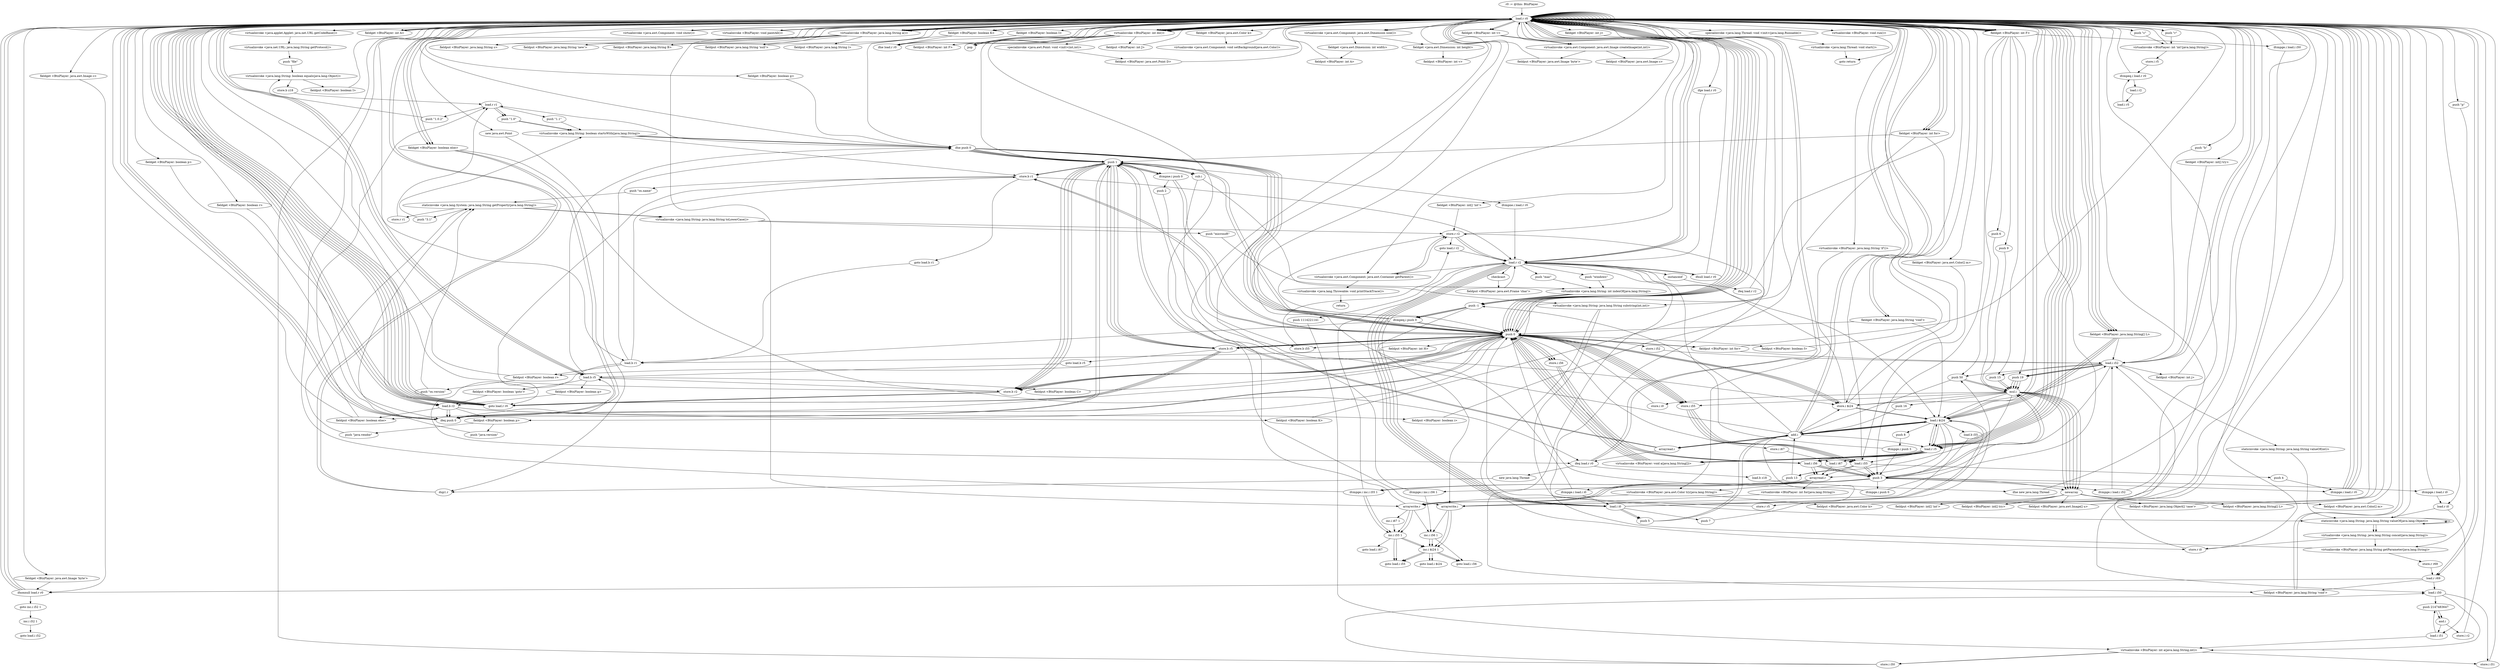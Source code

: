 digraph "" {
    "r0 := @this: BtnPlayer"
    "load.r r0"
    "r0 := @this: BtnPlayer"->"load.r r0";
    "load.r r0"->"load.r r0";
    "virtualinvoke <java.applet.Applet: java.net.URL getCodeBase()>"
    "load.r r0"->"virtualinvoke <java.applet.Applet: java.net.URL getCodeBase()>";
    "virtualinvoke <java.net.URL: java.lang.String getProtocol()>"
    "virtualinvoke <java.applet.Applet: java.net.URL getCodeBase()>"->"virtualinvoke <java.net.URL: java.lang.String getProtocol()>";
    "push \"file\""
    "virtualinvoke <java.net.URL: java.lang.String getProtocol()>"->"push \"file\"";
    "virtualinvoke <java.lang.String: boolean equals(java.lang.Object)>"
    "push \"file\""->"virtualinvoke <java.lang.String: boolean equals(java.lang.Object)>";
    "fieldput <BtnPlayer: boolean I>"
    "virtualinvoke <java.lang.String: boolean equals(java.lang.Object)>"->"fieldput <BtnPlayer: boolean I>";
    "fieldput <BtnPlayer: boolean I>"->"load.r r0";
    "push 0"
    "load.r r0"->"push 0";
    "fieldput <BtnPlayer: boolean else>"
    "push 0"->"fieldput <BtnPlayer: boolean else>";
    "fieldput <BtnPlayer: boolean else>"->"load.r r0";
    "load.r r0"->"push 0";
    "fieldput <BtnPlayer: boolean r>"
    "push 0"->"fieldput <BtnPlayer: boolean r>";
    "fieldput <BtnPlayer: boolean r>"->"load.r r0";
    "load.r r0"->"push 0";
    "fieldput <BtnPlayer: boolean p>"
    "push 0"->"fieldput <BtnPlayer: boolean p>";
    "push \"java.version\""
    "fieldput <BtnPlayer: boolean p>"->"push \"java.version\"";
    "staticinvoke <java.lang.System: java.lang.String getProperty(java.lang.String)>"
    "push \"java.version\""->"staticinvoke <java.lang.System: java.lang.String getProperty(java.lang.String)>";
    "store.r r1"
    "staticinvoke <java.lang.System: java.lang.String getProperty(java.lang.String)>"->"store.r r1";
    "load.r r1"
    "store.r r1"->"load.r r1";
    "push \"1.0.2\""
    "load.r r1"->"push \"1.0.2\"";
    "push \"1.0.2\""->"virtualinvoke <java.lang.String: boolean equals(java.lang.Object)>";
    "store.b z18"
    "virtualinvoke <java.lang.String: boolean equals(java.lang.Object)>"->"store.b z18";
    "store.b z18"->"load.r r1";
    "push \"1.0\""
    "load.r r1"->"push \"1.0\"";
    "virtualinvoke <java.lang.String: boolean startsWith(java.lang.String)>"
    "push \"1.0\""->"virtualinvoke <java.lang.String: boolean startsWith(java.lang.String)>";
    "ifne push 0"
    "virtualinvoke <java.lang.String: boolean startsWith(java.lang.String)>"->"ifne push 0";
    "push 1"
    "ifne push 0"->"push 1";
    "store.b r2"
    "push 1"->"store.b r2";
    "goto load.r r0"
    "store.b r2"->"goto load.r r0";
    "goto load.r r0"->"load.r r0";
    "load.b r2"
    "load.r r0"->"load.b r2";
    "load.b r2"->"fieldput <BtnPlayer: boolean else>";
    "fieldput <BtnPlayer: boolean else>"->"load.r r1";
    "push \"1.1\""
    "load.r r1"->"push \"1.1\"";
    "push \"1.1\""->"virtualinvoke <java.lang.String: boolean startsWith(java.lang.String)>";
    "virtualinvoke <java.lang.String: boolean startsWith(java.lang.String)>"->"ifne push 0";
    "ifne push 0"->"load.r r1";
    "load.r r1"->"push \"1.0\"";
    "push \"1.0\""->"virtualinvoke <java.lang.String: boolean startsWith(java.lang.String)>";
    "virtualinvoke <java.lang.String: boolean startsWith(java.lang.String)>"->"ifne push 0";
    "ifne push 0"->"push 1";
    "store.b r1"
    "push 1"->"store.b r1";
    "store.b r1"->"goto load.r r0";
    "goto load.r r0"->"load.r r0";
    "load.b r1"
    "load.r r0"->"load.b r1";
    "load.b r1"->"fieldput <BtnPlayer: boolean r>";
    "push \"os.version\""
    "fieldput <BtnPlayer: boolean r>"->"push \"os.version\"";
    "push \"os.version\""->"staticinvoke <java.lang.System: java.lang.String getProperty(java.lang.String)>";
    "push \"3.1\""
    "staticinvoke <java.lang.System: java.lang.String getProperty(java.lang.String)>"->"push \"3.1\"";
    "push \"3.1\""->"virtualinvoke <java.lang.String: boolean startsWith(java.lang.String)>";
    "virtualinvoke <java.lang.String: boolean startsWith(java.lang.String)>"->"store.b r1";
    "push \"os.name\""
    "store.b r1"->"push \"os.name\"";
    "push \"os.name\""->"staticinvoke <java.lang.System: java.lang.String getProperty(java.lang.String)>";
    "virtualinvoke <java.lang.String: java.lang.String toLowerCase()>"
    "staticinvoke <java.lang.System: java.lang.String getProperty(java.lang.String)>"->"virtualinvoke <java.lang.String: java.lang.String toLowerCase()>";
    "store.r r2"
    "virtualinvoke <java.lang.String: java.lang.String toLowerCase()>"->"store.r r2";
    "load.r r2"
    "store.r r2"->"load.r r2";
    "push \"windows\""
    "load.r r2"->"push \"windows\"";
    "virtualinvoke <java.lang.String: int indexOf(java.lang.String)>"
    "push \"windows\""->"virtualinvoke <java.lang.String: int indexOf(java.lang.String)>";
    "push -1"
    "virtualinvoke <java.lang.String: int indexOf(java.lang.String)>"->"push -1";
    "ifcmpeq.i push 0"
    "push -1"->"ifcmpeq.i push 0";
    "ifcmpeq.i push 0"->"load.b r1";
    "load.b r1"->"ifne push 0";
    "ifne push 0"->"push 1";
    "push 1"->"store.b r1";
    "goto load.b r1"
    "store.b r1"->"goto load.b r1";
    "goto load.b r1"->"load.b r1";
    "load.b r1"->"store.b r1";
    "store.b r1"->"load.r r2";
    "push \"mac\""
    "load.r r2"->"push \"mac\"";
    "push \"mac\""->"virtualinvoke <java.lang.String: int indexOf(java.lang.String)>";
    "virtualinvoke <java.lang.String: int indexOf(java.lang.String)>"->"push -1";
    "push -1"->"ifcmpeq.i push 0";
    "ifcmpeq.i push 0"->"push 1";
    "push 1"->"store.b r2";
    "store.b r2"->"goto load.r r0";
    "goto load.r r0"->"load.r r0";
    "load.r r0"->"load.b r2";
    "load.b r2"->"fieldput <BtnPlayer: boolean p>";
    "push \"java.vendor\""
    "fieldput <BtnPlayer: boolean p>"->"push \"java.vendor\"";
    "push \"java.vendor\""->"staticinvoke <java.lang.System: java.lang.String getProperty(java.lang.String)>";
    "staticinvoke <java.lang.System: java.lang.String getProperty(java.lang.String)>"->"virtualinvoke <java.lang.String: java.lang.String toLowerCase()>";
    "push \"microsoft\""
    "virtualinvoke <java.lang.String: java.lang.String toLowerCase()>"->"push \"microsoft\"";
    "push \"microsoft\""->"virtualinvoke <java.lang.String: int indexOf(java.lang.String)>";
    "virtualinvoke <java.lang.String: int indexOf(java.lang.String)>"->"push -1";
    "push -1"->"ifcmpeq.i push 0";
    "ifcmpeq.i push 0"->"push 1";
    "push 1"->"store.b r2";
    "store.b r2"->"goto load.r r0";
    "goto load.r r0"->"load.r r0";
    "load.r r0"->"load.b r2";
    "fieldput <BtnPlayer: boolean K>"
    "load.b r2"->"fieldput <BtnPlayer: boolean K>";
    "fieldput <BtnPlayer: boolean K>"->"load.r r0";
    "fieldget <BtnPlayer: boolean K>"
    "load.r r0"->"fieldget <BtnPlayer: boolean K>";
    "fieldget <BtnPlayer: boolean K>"->"ifne push 0";
    "ifne push 0"->"push 1";
    "store.b r5"
    "push 1"->"store.b r5";
    "goto load.b r5"
    "store.b r5"->"goto load.b r5";
    "load.b r5"
    "goto load.b r5"->"load.b r5";
    "load.b r5"->"store.b r2";
    "store.b r2"->"load.r r0";
    "load.r r0"->"fieldget <BtnPlayer: boolean K>";
    "ifne load.r r0"
    "fieldget <BtnPlayer: boolean K>"->"ifne load.r r0";
    "ifne load.r r0"->"load.r r0";
    "fieldget <BtnPlayer: boolean p>"
    "load.r r0"->"fieldget <BtnPlayer: boolean p>";
    "ifeq push 0"
    "fieldget <BtnPlayer: boolean p>"->"ifeq push 0";
    "ifeq push 0"->"load.b r5";
    "load.b r5"->"ifne push 0";
    "ifne push 0"->"load.r r0";
    "fieldget <BtnPlayer: boolean else>"
    "load.r r0"->"fieldget <BtnPlayer: boolean else>";
    "fieldget <BtnPlayer: boolean else>"->"ifeq push 0";
    "ifeq push 0"->"push 1";
    "push 1"->"store.b r5";
    "store.b r5"->"goto load.r r0";
    "goto load.r r0"->"load.r r0";
    "load.r r0"->"load.b r5";
    "fieldput <BtnPlayer: boolean 'goto'>"
    "load.b r5"->"fieldput <BtnPlayer: boolean 'goto'>";
    "fieldput <BtnPlayer: boolean 'goto'>"->"load.b r2";
    "load.b r2"->"ifeq push 0";
    "ifeq push 0"->"load.r r0";
    "fieldget <BtnPlayer: boolean r>"
    "load.r r0"->"fieldget <BtnPlayer: boolean r>";
    "fieldget <BtnPlayer: boolean r>"->"ifeq push 0";
    "ifeq push 0"->"push 1";
    "push 1"->"store.b r5";
    "store.b r5"->"goto load.r r0";
    "goto load.r r0"->"load.r r0";
    "load.r r0"->"load.b r5";
    "fieldput <BtnPlayer: boolean g>"
    "load.b r5"->"fieldput <BtnPlayer: boolean g>";
    "fieldput <BtnPlayer: boolean g>"->"load.b r2";
    "load.b r2"->"ifeq push 0";
    "ifeq push 0"->"load.r r0";
    "load.r r0"->"fieldget <BtnPlayer: boolean else>";
    "fieldget <BtnPlayer: boolean else>"->"ifeq push 0";
    "ifeq push 0"->"load.r r0";
    "fieldget <BtnPlayer: boolean g>"
    "load.r r0"->"fieldget <BtnPlayer: boolean g>";
    "fieldget <BtnPlayer: boolean g>"->"ifne push 0";
    "ifne push 0"->"push 1";
    "push 1"->"store.b r2";
    "store.b r2"->"goto load.r r0";
    "goto load.r r0"->"load.r r0";
    "load.r r0"->"load.b r2";
    "fieldput <BtnPlayer: boolean i>"
    "load.b r2"->"fieldput <BtnPlayer: boolean i>";
    "fieldput <BtnPlayer: boolean i>"->"load.r r0";
    "load.r r0"->"load.r r0";
    "virtualinvoke <java.awt.Component: java.awt.Dimension size()>"
    "load.r r0"->"virtualinvoke <java.awt.Component: java.awt.Dimension size()>";
    "fieldget <java.awt.Dimension: int width>"
    "virtualinvoke <java.awt.Component: java.awt.Dimension size()>"->"fieldget <java.awt.Dimension: int width>";
    "fieldput <BtnPlayer: int A>"
    "fieldget <java.awt.Dimension: int width>"->"fieldput <BtnPlayer: int A>";
    "fieldput <BtnPlayer: int A>"->"load.r r0";
    "load.r r0"->"load.r r0";
    "load.r r0"->"virtualinvoke <java.awt.Component: java.awt.Dimension size()>";
    "fieldget <java.awt.Dimension: int height>"
    "virtualinvoke <java.awt.Component: java.awt.Dimension size()>"->"fieldget <java.awt.Dimension: int height>";
    "fieldput <BtnPlayer: int v>"
    "fieldget <java.awt.Dimension: int height>"->"fieldput <BtnPlayer: int v>";
    "fieldput <BtnPlayer: int v>"->"load.r r0";
    "fieldget <BtnPlayer: java.awt.Image 'byte'>"
    "load.r r0"->"fieldget <BtnPlayer: java.awt.Image 'byte'>";
    "ifnonnull load.r r0"
    "fieldget <BtnPlayer: java.awt.Image 'byte'>"->"ifnonnull load.r r0";
    "ifnonnull load.r r0"->"load.r r0";
    "load.r r0"->"load.r r0";
    "load.r r0"->"load.r r0";
    "fieldget <BtnPlayer: int A>"
    "load.r r0"->"fieldget <BtnPlayer: int A>";
    "fieldget <BtnPlayer: int A>"->"load.r r0";
    "fieldget <BtnPlayer: int v>"
    "load.r r0"->"fieldget <BtnPlayer: int v>";
    "virtualinvoke <java.awt.Component: java.awt.Image createImage(int,int)>"
    "fieldget <BtnPlayer: int v>"->"virtualinvoke <java.awt.Component: java.awt.Image createImage(int,int)>";
    "fieldput <BtnPlayer: java.awt.Image 'byte'>"
    "virtualinvoke <java.awt.Component: java.awt.Image createImage(int,int)>"->"fieldput <BtnPlayer: java.awt.Image 'byte'>";
    "fieldput <BtnPlayer: java.awt.Image 'byte'>"->"load.r r0";
    "fieldget <BtnPlayer: java.awt.Image c>"
    "load.r r0"->"fieldget <BtnPlayer: java.awt.Image c>";
    "fieldget <BtnPlayer: java.awt.Image c>"->"ifnonnull load.r r0";
    "ifnonnull load.r r0"->"load.r r0";
    "load.r r0"->"load.r r0";
    "load.r r0"->"load.r r0";
    "load.r r0"->"fieldget <BtnPlayer: int A>";
    "fieldget <BtnPlayer: int A>"->"load.r r0";
    "load.r r0"->"fieldget <BtnPlayer: int v>";
    "fieldget <BtnPlayer: int v>"->"virtualinvoke <java.awt.Component: java.awt.Image createImage(int,int)>";
    "fieldput <BtnPlayer: java.awt.Image c>"
    "virtualinvoke <java.awt.Component: java.awt.Image createImage(int,int)>"->"fieldput <BtnPlayer: java.awt.Image c>";
    "fieldput <BtnPlayer: java.awt.Image c>"->"load.r r0";
    "virtualinvoke <java.awt.Component: java.awt.Container getParent()>"
    "load.r r0"->"virtualinvoke <java.awt.Component: java.awt.Container getParent()>";
    "virtualinvoke <java.awt.Component: java.awt.Container getParent()>"->"store.r r2";
    "store.r r2"->"load.r r2";
    "ifnull load.r r0"
    "load.r r2"->"ifnull load.r r0";
    "ifnull load.r r0"->"load.r r2";
    "instanceof"
    "load.r r2"->"instanceof";
    "ifeq load.r r2"
    "instanceof"->"ifeq load.r r2";
    "ifeq load.r r2"->"load.r r0";
    "load.r r0"->"load.r r2";
    "checkcast"
    "load.r r2"->"checkcast";
    "fieldput <BtnPlayer: java.awt.Frame 'char'>"
    "checkcast"->"fieldput <BtnPlayer: java.awt.Frame 'char'>";
    "fieldput <BtnPlayer: java.awt.Frame 'char'>"->"load.r r2";
    "load.r r2"->"virtualinvoke <java.awt.Component: java.awt.Container getParent()>";
    "virtualinvoke <java.awt.Component: java.awt.Container getParent()>"->"store.r r2";
    "goto load.r r2"
    "store.r r2"->"goto load.r r2";
    "virtualinvoke <java.lang.Throwable: void printStackTrace()>"
    "virtualinvoke <java.awt.Component: java.awt.Container getParent()>"->"virtualinvoke <java.lang.Throwable: void printStackTrace()>";
    "return"
    "virtualinvoke <java.lang.Throwable: void printStackTrace()>"->"return";
    "ifnull load.r r0"->"load.r r0";
    "push \"p\""
    "load.r r0"->"push \"p\"";
    "virtualinvoke <BtnPlayer: java.lang.String getParameter(java.lang.String)>"
    "push \"p\""->"virtualinvoke <BtnPlayer: java.lang.String getParameter(java.lang.String)>";
    "virtualinvoke <BtnPlayer: java.lang.String getParameter(java.lang.String)>"->"store.r r2";
    "store.r r2"->"load.r r0";
    "load.r r0"->"load.r r2";
    "fieldput <BtnPlayer: java.lang.String 'void'>"
    "load.r r2"->"fieldput <BtnPlayer: java.lang.String 'void'>";
    "fieldput <BtnPlayer: java.lang.String 'void'>"->"load.r r0";
    "load.r r0"->"push 0";
    "fieldput <BtnPlayer: int for>"
    "push 0"->"fieldput <BtnPlayer: int for>";
    "fieldput <BtnPlayer: int for>"->"load.r r0";
    "load.r r0"->"load.r r0";
    "virtualinvoke <BtnPlayer: java.lang.String a()>"
    "load.r r0"->"virtualinvoke <BtnPlayer: java.lang.String a()>";
    "fieldput <BtnPlayer: java.lang.String s>"
    "virtualinvoke <BtnPlayer: java.lang.String a()>"->"fieldput <BtnPlayer: java.lang.String s>";
    "fieldput <BtnPlayer: java.lang.String s>"->"load.r r0";
    "load.r r0"->"load.r r0";
    "virtualinvoke <BtnPlayer: int do()>"
    "load.r r0"->"virtualinvoke <BtnPlayer: int do()>";
    "fieldput <BtnPlayer: int F>"
    "virtualinvoke <BtnPlayer: int do()>"->"fieldput <BtnPlayer: int F>";
    "fieldput <BtnPlayer: int F>"->"load.r r0";
    "load.r r0"->"virtualinvoke <BtnPlayer: int do()>";
    "pop"
    "virtualinvoke <BtnPlayer: int do()>"->"pop";
    "pop"->"load.r r0";
    "load.r r0"->"virtualinvoke <BtnPlayer: int do()>";
    "virtualinvoke <BtnPlayer: int do()>"->"pop";
    "pop"->"load.r r0";
    "load.r r0"->"load.r r0";
    "load.r r0"->"load.r r0";
    "virtualinvoke <BtnPlayer: java.lang.String 'if'()>"
    "load.r r0"->"virtualinvoke <BtnPlayer: java.lang.String 'if'()>";
    "virtualinvoke <BtnPlayer: java.awt.Color try(java.lang.String)>"
    "virtualinvoke <BtnPlayer: java.lang.String 'if'()>"->"virtualinvoke <BtnPlayer: java.awt.Color try(java.lang.String)>";
    "fieldput <BtnPlayer: java.awt.Color k>"
    "virtualinvoke <BtnPlayer: java.awt.Color try(java.lang.String)>"->"fieldput <BtnPlayer: java.awt.Color k>";
    "fieldput <BtnPlayer: java.awt.Color k>"->"load.r r0";
    "load.r r0"->"load.r r0";
    "fieldget <BtnPlayer: java.awt.Color k>"
    "load.r r0"->"fieldget <BtnPlayer: java.awt.Color k>";
    "virtualinvoke <java.awt.Component: void setBackground(java.awt.Color)>"
    "fieldget <BtnPlayer: java.awt.Color k>"->"virtualinvoke <java.awt.Component: void setBackground(java.awt.Color)>";
    "virtualinvoke <java.awt.Component: void setBackground(java.awt.Color)>"->"load.r r0";
    "virtualinvoke <java.awt.Component: void show()>"
    "load.r r0"->"virtualinvoke <java.awt.Component: void show()>";
    "virtualinvoke <java.awt.Component: void show()>"->"load.r r0";
    "virtualinvoke <BtnPlayer: void paintAll()>"
    "load.r r0"->"virtualinvoke <BtnPlayer: void paintAll()>";
    "virtualinvoke <BtnPlayer: void paintAll()>"->"load.r r0";
    "load.r r0"->"load.r r0";
    "load.r r0"->"virtualinvoke <BtnPlayer: int do()>";
    "fieldput <BtnPlayer: int J>"
    "virtualinvoke <BtnPlayer: int do()>"->"fieldput <BtnPlayer: int J>";
    "fieldput <BtnPlayer: int J>"->"load.r r0";
    "load.r r0"->"load.r r0";
    "load.r r0"->"virtualinvoke <BtnPlayer: java.lang.String a()>";
    "fieldput <BtnPlayer: java.lang.String 'new'>"
    "virtualinvoke <BtnPlayer: java.lang.String a()>"->"fieldput <BtnPlayer: java.lang.String 'new'>";
    "fieldput <BtnPlayer: java.lang.String 'new'>"->"load.r r0";
    "new java.awt.Point"
    "load.r r0"->"new java.awt.Point";
    "dup1.r"
    "new java.awt.Point"->"dup1.r";
    "dup1.r"->"load.r r0";
    "load.r r0"->"virtualinvoke <BtnPlayer: int do()>";
    "virtualinvoke <BtnPlayer: int do()>"->"load.r r0";
    "load.r r0"->"virtualinvoke <BtnPlayer: int do()>";
    "specialinvoke <java.awt.Point: void <init>(int,int)>"
    "virtualinvoke <BtnPlayer: int do()>"->"specialinvoke <java.awt.Point: void <init>(int,int)>";
    "fieldput <BtnPlayer: java.awt.Point D>"
    "specialinvoke <java.awt.Point: void <init>(int,int)>"->"fieldput <BtnPlayer: java.awt.Point D>";
    "fieldput <BtnPlayer: java.awt.Point D>"->"load.r r0";
    "load.r r0"->"virtualinvoke <BtnPlayer: int do()>";
    "virtualinvoke <BtnPlayer: int do()>"->"push 1";
    "ifcmpne.i push 0"
    "push 1"->"ifcmpne.i push 0";
    "ifcmpne.i push 0"->"push 1";
    "push 1"->"store.b r5";
    "store.b r5"->"goto load.r r0";
    "goto load.r r0"->"load.r r0";
    "load.r r0"->"load.b r5";
    "fieldput <BtnPlayer: boolean C>"
    "load.b r5"->"fieldput <BtnPlayer: boolean C>";
    "fieldput <BtnPlayer: boolean C>"->"load.r r0";
    "load.r r0"->"load.r r0";
    "load.r r0"->"virtualinvoke <BtnPlayer: java.lang.String a()>";
    "fieldput <BtnPlayer: java.lang.String B>"
    "virtualinvoke <BtnPlayer: java.lang.String a()>"->"fieldput <BtnPlayer: java.lang.String B>";
    "fieldput <BtnPlayer: java.lang.String B>"->"load.r r0";
    "load.r r0"->"load.r r0";
    "load.r r0"->"virtualinvoke <BtnPlayer: java.lang.String a()>";
    "fieldput <BtnPlayer: java.lang.String 'null'>"
    "virtualinvoke <BtnPlayer: java.lang.String a()>"->"fieldput <BtnPlayer: java.lang.String 'null'>";
    "fieldput <BtnPlayer: java.lang.String 'null'>"->"load.r r0";
    "load.r r0"->"load.r r0";
    "load.r r0"->"virtualinvoke <BtnPlayer: java.lang.String a()>";
    "fieldput <BtnPlayer: java.lang.String l>"
    "virtualinvoke <BtnPlayer: java.lang.String a()>"->"fieldput <BtnPlayer: java.lang.String l>";
    "fieldput <BtnPlayer: java.lang.String l>"->"load.r r0";
    "load.r r0"->"load.r r2";
    "push 1114221141"
    "load.r r2"->"push 1114221141";
    "virtualinvoke <BtnPlayer: int a(java.lang.String,int)>"
    "push 1114221141"->"virtualinvoke <BtnPlayer: int a(java.lang.String,int)>";
    "store.i i50"
    "virtualinvoke <BtnPlayer: int a(java.lang.String,int)>"->"store.i i50";
    "load.i i50"
    "store.i i50"->"load.i i50";
    "store.i i51"
    "load.i i50"->"store.i i51";
    "store.i i51"->"load.r r0";
    "load.r r0"->"load.r r0";
    "fieldget <BtnPlayer: int F>"
    "load.r r0"->"fieldget <BtnPlayer: int F>";
    "push 50"
    "fieldget <BtnPlayer: int F>"->"push 50";
    "mul.i"
    "push 50"->"mul.i";
    "newarray"
    "mul.i"->"newarray";
    "fieldput <BtnPlayer: int[] 'int'>"
    "newarray"->"fieldput <BtnPlayer: int[] 'int'>";
    "fieldput <BtnPlayer: int[] 'int'>"->"load.r r0";
    "load.r r0"->"load.r r0";
    "load.r r0"->"fieldget <BtnPlayer: int F>";
    "push 3"
    "fieldget <BtnPlayer: int F>"->"push 3";
    "push 3"->"mul.i";
    "mul.i"->"newarray";
    "fieldput <BtnPlayer: int[] try>"
    "newarray"->"fieldput <BtnPlayer: int[] try>";
    "fieldput <BtnPlayer: int[] try>"->"load.r r0";
    "load.r r0"->"load.r r0";
    "load.r r0"->"fieldget <BtnPlayer: int F>";
    "push 6"
    "fieldget <BtnPlayer: int F>"->"push 6";
    "push 6"->"mul.i";
    "mul.i"->"newarray";
    "fieldput <BtnPlayer: java.awt.Image[] u>"
    "newarray"->"fieldput <BtnPlayer: java.awt.Image[] u>";
    "fieldput <BtnPlayer: java.awt.Image[] u>"->"load.r r0";
    "load.r r0"->"load.r r0";
    "load.r r0"->"fieldget <BtnPlayer: int F>";
    "push 9"
    "fieldget <BtnPlayer: int F>"->"push 9";
    "push 9"->"mul.i";
    "mul.i"->"newarray";
    "fieldput <BtnPlayer: java.lang.Object[] 'case'>"
    "newarray"->"fieldput <BtnPlayer: java.lang.Object[] 'case'>";
    "fieldput <BtnPlayer: java.lang.Object[] 'case'>"->"load.r r0";
    "load.r r0"->"load.r r0";
    "load.r r0"->"fieldget <BtnPlayer: int F>";
    "push 19"
    "fieldget <BtnPlayer: int F>"->"push 19";
    "push 19"->"mul.i";
    "mul.i"->"newarray";
    "fieldput <BtnPlayer: java.lang.String[] L>"
    "newarray"->"fieldput <BtnPlayer: java.lang.String[] L>";
    "fieldput <BtnPlayer: java.lang.String[] L>"->"load.r r0";
    "load.r r0"->"load.r r0";
    "load.r r0"->"fieldget <BtnPlayer: int F>";
    "push 15"
    "fieldget <BtnPlayer: int F>"->"push 15";
    "push 15"->"mul.i";
    "mul.i"->"newarray";
    "fieldput <BtnPlayer: java.awt.Color[] m>"
    "newarray"->"fieldput <BtnPlayer: java.awt.Color[] m>";
    "fieldput <BtnPlayer: java.awt.Color[] m>"->"load.r r0";
    "fieldget <BtnPlayer: int[] 'int'>"
    "load.r r0"->"fieldget <BtnPlayer: int[] 'int'>";
    "fieldget <BtnPlayer: int[] 'int'>"->"store.r r2";
    "store.r r2"->"push 0";
    "store.i i52"
    "push 0"->"store.i i52";
    "load.i i52"
    "store.i i52"->"load.i i52";
    "load.i i52"->"load.r r0";
    "load.r r0"->"fieldget <BtnPlayer: int F>";
    "ifcmpge.i load.i i50"
    "fieldget <BtnPlayer: int F>"->"ifcmpge.i load.i i50";
    "ifcmpge.i load.i i50"->"load.r r0";
    "push \"b\""
    "load.r r0"->"push \"b\"";
    "push \"b\""->"load.i i52";
    "staticinvoke <java.lang.String: java.lang.String valueOf(int)>"
    "load.i i52"->"staticinvoke <java.lang.String: java.lang.String valueOf(int)>";
    "staticinvoke <java.lang.String: java.lang.String valueOf(java.lang.Object)>"
    "staticinvoke <java.lang.String: java.lang.String valueOf(int)>"->"staticinvoke <java.lang.String: java.lang.String valueOf(java.lang.Object)>";
    "virtualinvoke <java.lang.String: java.lang.String concat(java.lang.String)>"
    "staticinvoke <java.lang.String: java.lang.String valueOf(java.lang.Object)>"->"virtualinvoke <java.lang.String: java.lang.String concat(java.lang.String)>";
    "virtualinvoke <java.lang.String: java.lang.String concat(java.lang.String)>"->"virtualinvoke <BtnPlayer: java.lang.String getParameter(java.lang.String)>";
    "store.r r69"
    "virtualinvoke <BtnPlayer: java.lang.String getParameter(java.lang.String)>"->"store.r r69";
    "load.r r69"
    "store.r r69"->"load.r r69";
    "load.r r69"->"ifnonnull load.r r0";
    "goto inc.i i52 1"
    "ifnonnull load.r r0"->"goto inc.i i52 1";
    "inc.i i52 1"
    "goto inc.i i52 1"->"inc.i i52 1";
    "goto load.i i52"
    "inc.i i52 1"->"goto load.i i52";
    "ifnonnull load.r r0"->"load.r r0";
    "load.r r0"->"load.r r69";
    "load.r r69"->"fieldput <BtnPlayer: java.lang.String 'void'>";
    "fieldput <BtnPlayer: java.lang.String 'void'>"->"load.r r0";
    "load.r r0"->"push 0";
    "push 0"->"fieldput <BtnPlayer: int for>";
    "fieldput <BtnPlayer: int for>"->"load.i i52";
    "load.i i52"->"push 50";
    "push 50"->"mul.i";
    "store.i i0"
    "mul.i"->"store.i i0";
    "store.i i0"->"push 0";
    "store.i $i24"
    "push 0"->"store.i $i24";
    "load.i $i24"
    "store.i $i24"->"load.i $i24";
    "push 8"
    "load.i $i24"->"push 8";
    "ifcmpge.i push 3"
    "push 8"->"ifcmpge.i push 3";
    "ifcmpge.i push 3"->"load.r r2";
    "load.i i0"
    "load.r r2"->"load.i i0";
    "load.i i0"->"load.i $i24";
    "add.i"
    "load.i $i24"->"add.i";
    "add.i"->"load.r r0";
    "load.r r0"->"virtualinvoke <BtnPlayer: int do()>";
    "arraywrite.i"
    "virtualinvoke <BtnPlayer: int do()>"->"arraywrite.i";
    "inc.i $i24 1"
    "arraywrite.i"->"inc.i $i24 1";
    "goto load.i $i24"
    "inc.i $i24 1"->"goto load.i $i24";
    "ifcmpge.i push 3"->"push 3";
    "push 3"->"newarray";
    "store.r r5"
    "newarray"->"store.r r5";
    "store.r r5"->"push 0";
    "store.i i55"
    "push 0"->"store.i i55";
    "load.i i55"
    "store.i i55"->"load.i i55";
    "push 13"
    "load.i i55"->"push 13";
    "ifcmpge.i load.i i0"
    "push 13"->"ifcmpge.i load.i i0";
    "ifcmpge.i load.i i0"->"load.r r0";
    "load.r r5"
    "load.r r0"->"load.r r5";
    "virtualinvoke <BtnPlayer: void a(java.lang.String[])>"
    "load.r r5"->"virtualinvoke <BtnPlayer: void a(java.lang.String[])>";
    "virtualinvoke <BtnPlayer: void a(java.lang.String[])>"->"push 0";
    "store.i i56"
    "push 0"->"store.i i56";
    "load.i i56"
    "store.i i56"->"load.i i56";
    "load.i i56"->"push 3";
    "ifcmpge.i inc.i i55 1"
    "push 3"->"ifcmpge.i inc.i i55 1";
    "ifcmpge.i inc.i i55 1"->"load.r r2";
    "load.r r2"->"load.i i0";
    "load.i i0"->"load.i $i24";
    "load.i $i24"->"add.i";
    "add.i"->"load.r r0";
    "load.r r0"->"load.r r5";
    "load.r r5"->"load.i i56";
    "arrayread.r"
    "load.i i56"->"arrayread.r";
    "virtualinvoke <BtnPlayer: int for(java.lang.String)>"
    "arrayread.r"->"virtualinvoke <BtnPlayer: int for(java.lang.String)>";
    "virtualinvoke <BtnPlayer: int for(java.lang.String)>"->"arraywrite.i";
    "inc.i i56 1"
    "arraywrite.i"->"inc.i i56 1";
    "inc.i i56 1"->"inc.i $i24 1";
    "goto load.i i56"
    "inc.i $i24 1"->"goto load.i i56";
    "inc.i i55 1"
    "ifcmpge.i inc.i i55 1"->"inc.i i55 1";
    "goto load.i i55"
    "inc.i i55 1"->"goto load.i i55";
    "ifcmpge.i load.i i0"->"load.i i0";
    "load.i i0"->"push 50";
    "push 50"->"add.i";
    "add.i"->"push 1";
    "sub.i"
    "push 1"->"sub.i";
    "sub.i"->"store.i $i24";
    "store.i $i24"->"load.r r2";
    "load.r r2"->"load.i i0";
    "push 5"
    "load.i i0"->"push 5";
    "push 5"->"add.i";
    "arrayread.i"
    "add.i"->"arrayread.i";
    "arrayread.i"->"push 1";
    "push 1"->"ifcmpne.i push 0";
    "push 2"
    "ifcmpne.i push 0"->"push 2";
    "store.b i55"
    "push 2"->"store.b i55";
    "store.b i55"->"goto load.r r2";
    "goto load.r r2"->"load.r r2";
    "load.r r2"->"load.i $i24";
    "load.b i55"
    "load.i $i24"->"load.b i55";
    "load.b i55"->"arraywrite.i";
    "arraywrite.i"->"load.r r0";
    "fieldget <BtnPlayer: int j>"
    "load.r r0"->"fieldget <BtnPlayer: int j>";
    "ifge load.r r0"
    "fieldget <BtnPlayer: int j>"->"ifge load.r r0";
    "ifge load.r r0"->"load.r r2";
    "load.r r2"->"load.i i0";
    "push 7"
    "load.i i0"->"push 7";
    "push 7"->"add.i";
    "add.i"->"arrayread.i";
    "arrayread.i"->"push 1";
    "ifcmpne.i load.r r0"
    "push 1"->"ifcmpne.i load.r r0";
    "ifcmpne.i load.r r0"->"load.r r2";
    "load.r r2"->"load.i i0";
    "load.i i0"->"push 5";
    "push 5"->"add.i";
    "add.i"->"arrayread.i";
    "ifeq load.r r0"
    "arrayread.i"->"ifeq load.r r0";
    "ifeq load.r r0"->"load.r r0";
    "load.r r0"->"load.i i52";
    "fieldput <BtnPlayer: int j>"
    "load.i i52"->"fieldput <BtnPlayer: int j>";
    "fieldput <BtnPlayer: int j>"->"load.r r0";
    "fieldget <BtnPlayer: java.lang.String 'void'>"
    "load.r r0"->"fieldget <BtnPlayer: java.lang.String 'void'>";
    "fieldget <BtnPlayer: java.lang.String 'void'>"->"push 0";
    "push 0"->"load.r r0";
    "fieldget <BtnPlayer: int for>"
    "load.r r0"->"fieldget <BtnPlayer: int for>";
    "virtualinvoke <java.lang.String: java.lang.String substring(int,int)>"
    "fieldget <BtnPlayer: int for>"->"virtualinvoke <java.lang.String: java.lang.String substring(int,int)>";
    "store.r i0"
    "virtualinvoke <java.lang.String: java.lang.String substring(int,int)>"->"store.r i0";
    "store.r i0"->"load.r r0";
    "load.r r0"->"load.r r5";
    "load.r r5"->"virtualinvoke <BtnPlayer: void a(java.lang.String[])>";
    "virtualinvoke <BtnPlayer: void a(java.lang.String[])>"->"push 0";
    "push 0"->"store.i $i24";
    "store.i $i24"->"load.i $i24";
    "load.i $i24"->"push 3";
    "ifcmpge.i load.i i52"
    "push 3"->"ifcmpge.i load.i i52";
    "ifcmpge.i load.i i52"->"load.r r0";
    "fieldget <BtnPlayer: java.lang.String[] L>"
    "load.r r0"->"fieldget <BtnPlayer: java.lang.String[] L>";
    "fieldget <BtnPlayer: java.lang.String[] L>"->"load.i i52";
    "load.i i52"->"push 19";
    "push 19"->"mul.i";
    "mul.i"->"push 13";
    "push 13"->"add.i";
    "add.i"->"load.i $i24";
    "load.i $i24"->"add.i";
    "add.i"->"load.r r5";
    "load.r r5"->"load.i $i24";
    "load.i $i24"->"arrayread.r";
    "arraywrite.r"
    "arrayread.r"->"arraywrite.r";
    "arraywrite.r"->"load.r r0";
    "fieldget <BtnPlayer: int[] try>"
    "load.r r0"->"fieldget <BtnPlayer: int[] try>";
    "fieldget <BtnPlayer: int[] try>"->"load.i i52";
    "load.i i52"->"push 3";
    "push 3"->"mul.i";
    "mul.i"->"load.i $i24";
    "load.i $i24"->"add.i";
    "add.i"->"push -1";
    "push -1"->"arraywrite.i";
    "arraywrite.i"->"inc.i $i24 1";
    "inc.i $i24 1"->"goto load.i $i24";
    "ifcmpge.i load.i i52"->"load.i i52";
    "load.i i52"->"push 19";
    "push 19"->"mul.i";
    "mul.i"->"store.i $i24";
    "store.i $i24"->"push 0";
    "push 0"->"store.i i55";
    "store.i i55"->"load.i i55";
    "load.i i55"->"push 3";
    "ifcmpge.i push 0"
    "push 3"->"ifcmpge.i push 0";
    "ifcmpge.i push 0"->"load.r r0";
    "load.r r0"->"load.r r5";
    "load.r r5"->"virtualinvoke <BtnPlayer: void a(java.lang.String[])>";
    "virtualinvoke <BtnPlayer: void a(java.lang.String[])>"->"push 0";
    "push 0"->"store.i i56";
    "store.i i56"->"load.i i56";
    "load.i i56"->"push 3";
    "push 3"->"ifcmpge.i inc.i i55 1";
    "ifcmpge.i inc.i i55 1"->"load.r r0";
    "load.r r0"->"fieldget <BtnPlayer: java.lang.String[] L>";
    "fieldget <BtnPlayer: java.lang.String[] L>"->"load.i $i24";
    "load.i $i24"->"load.r r5";
    "load.r r5"->"load.i i56";
    "load.i i56"->"arrayread.r";
    "arrayread.r"->"arraywrite.r";
    "arraywrite.r"->"inc.i i56 1";
    "inc.i i56 1"->"inc.i $i24 1";
    "inc.i $i24 1"->"goto load.i i56";
    "ifcmpge.i inc.i i55 1"->"inc.i i55 1";
    "inc.i i55 1"->"goto load.i i55";
    "ifcmpge.i push 0"->"push 0";
    "push 0"->"store.i i55";
    "store.i i55"->"load.i i55";
    "push 4"
    "load.i i55"->"push 4";
    "ifcmpge.i load.r r0"
    "push 4"->"ifcmpge.i load.r r0";
    "ifcmpge.i load.r r0"->"load.r r0";
    "load.r r0"->"fieldget <BtnPlayer: java.lang.String[] L>";
    "fieldget <BtnPlayer: java.lang.String[] L>"->"load.i $i24";
    "load.i $i24"->"load.r r0";
    "load.r r0"->"virtualinvoke <BtnPlayer: java.lang.String a()>";
    "virtualinvoke <BtnPlayer: java.lang.String a()>"->"arraywrite.r";
    "arraywrite.r"->"inc.i i55 1";
    "inc.i i55 1"->"inc.i $i24 1";
    "inc.i $i24 1"->"goto load.i i55";
    "ifcmpge.i load.r r0"->"load.r r0";
    "load.r r0"->"fieldget <BtnPlayer: int for>";
    "fieldget <BtnPlayer: int for>"->"store.i $i24";
    "store.i $i24"->"load.i i52";
    "load.i i52"->"push 15";
    "push 15"->"mul.i";
    "mul.i"->"store.i i55";
    "store.i i55"->"push 0";
    "push 0"->"store.i i56";
    "store.i i56"->"load.i i56";
    "load.i i56"->"push 3";
    "ifcmpge.i load.r i0"
    "push 3"->"ifcmpge.i load.r i0";
    "ifcmpge.i load.r i0"->"load.r r0";
    "load.r r0"->"load.r r5";
    "load.r r5"->"virtualinvoke <BtnPlayer: void a(java.lang.String[])>";
    "virtualinvoke <BtnPlayer: void a(java.lang.String[])>"->"push 0";
    "store.i i67"
    "push 0"->"store.i i67";
    "load.i i67"
    "store.i i67"->"load.i i67";
    "load.i i67"->"push 3";
    "ifcmpge.i inc.i i56 1"
    "push 3"->"ifcmpge.i inc.i i56 1";
    "ifcmpge.i inc.i i56 1"->"load.r r0";
    "fieldget <BtnPlayer: java.awt.Color[] m>"
    "load.r r0"->"fieldget <BtnPlayer: java.awt.Color[] m>";
    "fieldget <BtnPlayer: java.awt.Color[] m>"->"load.i i55";
    "load.i i55"->"load.r r0";
    "load.r r0"->"load.r r5";
    "load.r r5"->"load.i i67";
    "load.i i67"->"arrayread.r";
    "arrayread.r"->"virtualinvoke <BtnPlayer: java.awt.Color try(java.lang.String)>";
    "virtualinvoke <BtnPlayer: java.awt.Color try(java.lang.String)>"->"arraywrite.r";
    "inc.i i67 1"
    "arraywrite.r"->"inc.i i67 1";
    "inc.i i67 1"->"inc.i i55 1";
    "goto load.i i67"
    "inc.i i55 1"->"goto load.i i67";
    "ifcmpge.i inc.i i56 1"->"inc.i i56 1";
    "inc.i i56 1"->"goto load.i i56";
    "load.r i0"
    "ifcmpge.i load.r i0"->"load.r i0";
    "load.r i0"->"staticinvoke <java.lang.String: java.lang.String valueOf(java.lang.Object)>";
    "staticinvoke <java.lang.String: java.lang.String valueOf(java.lang.Object)>"->"staticinvoke <java.lang.String: java.lang.String valueOf(java.lang.Object)>";
    "staticinvoke <java.lang.String: java.lang.String valueOf(java.lang.Object)>"->"load.r r0";
    "load.r r0"->"fieldget <BtnPlayer: java.lang.String 'void'>";
    "fieldget <BtnPlayer: java.lang.String 'void'>"->"load.i $i24";
    "load.i $i24"->"load.r r0";
    "load.r r0"->"fieldget <BtnPlayer: int for>";
    "fieldget <BtnPlayer: int for>"->"push 1";
    "push 1"->"sub.i";
    "sub.i"->"virtualinvoke <java.lang.String: java.lang.String substring(int,int)>";
    "virtualinvoke <java.lang.String: java.lang.String substring(int,int)>"->"staticinvoke <java.lang.String: java.lang.String valueOf(java.lang.Object)>";
    "staticinvoke <java.lang.String: java.lang.String valueOf(java.lang.Object)>"->"staticinvoke <java.lang.String: java.lang.String valueOf(java.lang.Object)>";
    "staticinvoke <java.lang.String: java.lang.String valueOf(java.lang.Object)>"->"virtualinvoke <java.lang.String: java.lang.String concat(java.lang.String)>";
    "virtualinvoke <java.lang.String: java.lang.String concat(java.lang.String)>"->"store.r i0";
    "store.r i0"->"load.i i52";
    "load.i i52"->"push 19";
    "push 19"->"mul.i";
    "push 16"
    "mul.i"->"push 16";
    "push 16"->"add.i";
    "add.i"->"store.i $i24";
    "store.i $i24"->"load.r r0";
    "load.r r0"->"load.r r5";
    "load.r r5"->"virtualinvoke <BtnPlayer: void a(java.lang.String[])>";
    "virtualinvoke <BtnPlayer: void a(java.lang.String[])>"->"push 0";
    "push 0"->"store.i i55";
    "store.i i55"->"load.i i55";
    "load.i i55"->"push 3";
    "push 3"->"ifcmpge.i load.r r0";
    "ifcmpge.i load.r r0"->"load.r r0";
    "load.r r0"->"fieldget <BtnPlayer: java.lang.String[] L>";
    "fieldget <BtnPlayer: java.lang.String[] L>"->"load.i $i24";
    "load.i $i24"->"load.r r5";
    "load.r r5"->"load.i i55";
    "load.i i55"->"arrayread.r";
    "arrayread.r"->"arraywrite.r";
    "arraywrite.r"->"inc.i i55 1";
    "inc.i i55 1"->"inc.i $i24 1";
    "inc.i $i24 1"->"goto load.i i55";
    "ifcmpge.i load.r r0"->"load.r r0";
    "load.r r0"->"load.r r69";
    "load.r r69"->"load.i i50";
    "load.i i50"->"virtualinvoke <BtnPlayer: int a(java.lang.String,int)>";
    "virtualinvoke <BtnPlayer: int a(java.lang.String,int)>"->"store.i i50";
    "store.i i50"->"load.r r0";
    "load.r r0"->"load.r i0";
    "load.i i51"
    "load.r i0"->"load.i i51";
    "load.i i51"->"virtualinvoke <BtnPlayer: int a(java.lang.String,int)>";
    "virtualinvoke <BtnPlayer: int a(java.lang.String,int)>"->"store.i i51";
    "ifcmpne.i push 0"->"push 0";
    "push 0"->"store.b i55";
    "ifcmpge.i load.i i50"->"load.i i50";
    "push 2147483647"
    "load.i i50"->"push 2147483647";
    "and.i"
    "push 2147483647"->"and.i";
    "and.i"->"load.i i51";
    "load.i i51"->"push 2147483647";
    "push 2147483647"->"and.i";
    "store.i r2"
    "and.i"->"store.i r2";
    "store.i r2"->"load.r r0";
    "push \"r\""
    "load.r r0"->"push \"r\"";
    "virtualinvoke <BtnPlayer: int 'int'(java.lang.String)>"
    "push \"r\""->"virtualinvoke <BtnPlayer: int 'int'(java.lang.String)>";
    "virtualinvoke <BtnPlayer: int 'int'(java.lang.String)>"->"load.r r0";
    "push \"c\""
    "load.r r0"->"push \"c\"";
    "push \"c\""->"virtualinvoke <BtnPlayer: int 'int'(java.lang.String)>";
    "store.i r5"
    "virtualinvoke <BtnPlayer: int 'int'(java.lang.String)>"->"store.i r5";
    "ifcmpeq.i load.r r0"
    "store.i r5"->"ifcmpeq.i load.r r0";
    "load.i r2"
    "ifcmpeq.i load.r r0"->"load.i r2";
    "load.i r5"
    "load.i r2"->"load.i r5";
    "load.i r5"->"ifcmpeq.i load.r r0";
    "ifcmpeq.i load.r r0"->"load.r r0";
    "fieldget <BtnPlayer: boolean I>"
    "load.r r0"->"fieldget <BtnPlayer: boolean I>";
    "fieldget <BtnPlayer: boolean I>"->"ifne load.r r0";
    "ifne load.r r0"->"load.r r0";
    "load.r r0"->"push 0";
    "fieldput <BtnPlayer: boolean f>"
    "push 0"->"fieldput <BtnPlayer: boolean f>";
    "fieldput <BtnPlayer: boolean f>"->"load.r r0";
    "load.r r0"->"push 0";
    "fieldput <BtnPlayer: int H>"
    "push 0"->"fieldput <BtnPlayer: int H>";
    "fieldput <BtnPlayer: int H>"->"load.b r1";
    "load.b r1"->"ifeq load.r r0";
    "load.b z18"
    "ifeq load.r r0"->"load.b z18";
    "ifne new java.lang.Thread"
    "load.b z18"->"ifne new java.lang.Thread";
    "ifne new java.lang.Thread"->"load.r r0";
    "load.r r0"->"fieldget <BtnPlayer: boolean else>";
    "fieldget <BtnPlayer: boolean else>"->"ifeq load.r r0";
    "new java.lang.Thread"
    "ifeq load.r r0"->"new java.lang.Thread";
    "new java.lang.Thread"->"dup1.r";
    "dup1.r"->"load.r r0";
    "specialinvoke <java.lang.Thread: void <init>(java.lang.Runnable)>"
    "load.r r0"->"specialinvoke <java.lang.Thread: void <init>(java.lang.Runnable)>";
    "virtualinvoke <java.lang.Thread: void start()>"
    "specialinvoke <java.lang.Thread: void <init>(java.lang.Runnable)>"->"virtualinvoke <java.lang.Thread: void start()>";
    "goto return"
    "virtualinvoke <java.lang.Thread: void start()>"->"goto return";
    "ifeq load.r r0"->"load.r r0";
    "virtualinvoke <BtnPlayer: void run()>"
    "load.r r0"->"virtualinvoke <BtnPlayer: void run()>";
    "virtualinvoke <BtnPlayer: void run()>"->"goto return";
    "ifcmpne.i push 0"->"push 0";
    "push 0"->"store.b r5";
    "ifne push 0"->"push 0";
    "push 0"->"store.b r2";
    "ifeq push 0"->"push 0";
    "push 0"->"store.b r5";
    "ifeq push 0"->"push 0";
    "push 0"->"store.b r5";
    "ifne push 0"->"push 0";
    "push 0"->"store.b r5";
    "ifcmpeq.i push 0"->"push 0";
    "push 0"->"store.b r2";
    "ifcmpeq.i push 0"->"push 0";
    "push 0"->"store.b r2";
    "ifne push 0"->"push 0";
    "push 0"->"store.b r1";
    "ifne push 0"->"push 0";
    "push 0"->"store.b r1";
    "ifne push 0"->"push 0";
    "push 0"->"store.b r2";
}
